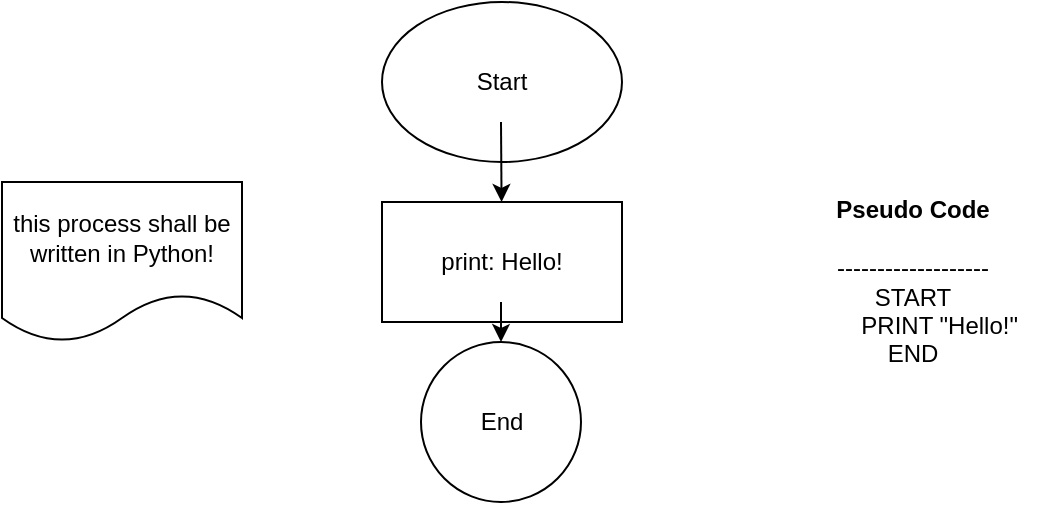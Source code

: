 <mxfile version="28.1.2">
  <diagram id="NdxMjVaiDETWjs_X5yrd" name="Seite-1">
    <mxGraphModel dx="1426" dy="841" grid="1" gridSize="10" guides="1" tooltips="1" connect="1" arrows="1" fold="1" page="1" pageScale="1" pageWidth="827" pageHeight="1169" math="0" shadow="0">
      <root>
        <mxCell id="0" />
        <mxCell id="1" parent="0" />
        <mxCell id="rIxoOmbj6urgOE7MlkIt-1" value="Start" style="ellipse;whiteSpace=wrap;html=1;" vertex="1" parent="1">
          <mxGeometry x="240" y="30" width="120" height="80" as="geometry" />
        </mxCell>
        <mxCell id="rIxoOmbj6urgOE7MlkIt-2" value="" style="endArrow=classic;html=1;rounded=0;" edge="1" parent="1" target="rIxoOmbj6urgOE7MlkIt-3">
          <mxGeometry width="50" height="50" relative="1" as="geometry">
            <mxPoint x="299.5" y="90" as="sourcePoint" />
            <mxPoint x="299.5" y="160" as="targetPoint" />
          </mxGeometry>
        </mxCell>
        <mxCell id="rIxoOmbj6urgOE7MlkIt-3" value="print: Hello!" style="rounded=0;whiteSpace=wrap;html=1;" vertex="1" parent="1">
          <mxGeometry x="240" y="130" width="120" height="60" as="geometry" />
        </mxCell>
        <mxCell id="rIxoOmbj6urgOE7MlkIt-4" value="" style="endArrow=classic;html=1;rounded=0;" edge="1" parent="1" target="rIxoOmbj6urgOE7MlkIt-5">
          <mxGeometry width="50" height="50" relative="1" as="geometry">
            <mxPoint x="299.5" y="180" as="sourcePoint" />
            <mxPoint x="299.5" y="240" as="targetPoint" />
          </mxGeometry>
        </mxCell>
        <mxCell id="rIxoOmbj6urgOE7MlkIt-5" value="End" style="ellipse;whiteSpace=wrap;html=1;aspect=fixed;" vertex="1" parent="1">
          <mxGeometry x="259.5" y="200" width="80" height="80" as="geometry" />
        </mxCell>
        <mxCell id="rIxoOmbj6urgOE7MlkIt-6" value="this process shall be written in Python!" style="shape=document;whiteSpace=wrap;html=1;boundedLbl=1;" vertex="1" parent="1">
          <mxGeometry x="50" y="120" width="120" height="80" as="geometry" />
        </mxCell>
        <mxCell id="rIxoOmbj6urgOE7MlkIt-8" value="&lt;b&gt;Pseudo Code&lt;/b&gt;&lt;div&gt;&lt;b&gt;&lt;br&gt;&lt;/b&gt;&lt;/div&gt;&lt;div&gt;-------------------&lt;/div&gt;&lt;div&gt;START&lt;/div&gt;&lt;div&gt;&lt;span style=&quot;white-space: pre;&quot;&gt;&#x9;&lt;/span&gt;PRINT &quot;Hello!&quot;&lt;br&gt;&lt;/div&gt;&lt;div&gt;END&lt;/div&gt;" style="text;html=1;align=center;verticalAlign=middle;resizable=0;points=[];autosize=1;strokeColor=none;fillColor=none;" vertex="1" parent="1">
          <mxGeometry x="440" y="120" width="130" height="100" as="geometry" />
        </mxCell>
      </root>
    </mxGraphModel>
  </diagram>
</mxfile>
